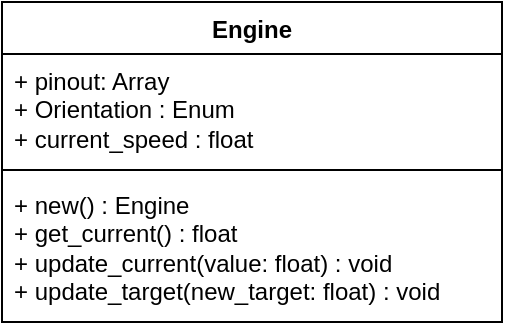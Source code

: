 <mxfile>
    <diagram id="o65QjkDQIr4tQqGDWxgg" name="Page-1">
        <mxGraphModel dx="1146" dy="580" grid="1" gridSize="10" guides="1" tooltips="1" connect="1" arrows="1" fold="1" page="1" pageScale="1" pageWidth="827" pageHeight="1169" math="0" shadow="0">
            <root>
                <mxCell id="0"/>
                <mxCell id="1" parent="0"/>
                <mxCell id="2" value="Engine" style="swimlane;fontStyle=1;align=center;verticalAlign=top;childLayout=stackLayout;horizontal=1;startSize=26;horizontalStack=0;resizeParent=1;resizeParentMax=0;resizeLast=0;collapsible=1;marginBottom=0;whiteSpace=wrap;html=1;" vertex="1" parent="1">
                    <mxGeometry x="40" y="40" width="250" height="160" as="geometry"/>
                </mxCell>
                <mxCell id="3" value="+ pinout: Array&lt;div&gt;+ Orientation : Enum&lt;/div&gt;&lt;div&gt;+ current_speed : float&lt;/div&gt;" style="text;strokeColor=none;fillColor=none;align=left;verticalAlign=top;spacingLeft=4;spacingRight=4;overflow=hidden;rotatable=0;points=[[0,0.5],[1,0.5]];portConstraint=eastwest;whiteSpace=wrap;html=1;" vertex="1" parent="2">
                    <mxGeometry y="26" width="250" height="54" as="geometry"/>
                </mxCell>
                <mxCell id="4" value="" style="line;strokeWidth=1;fillColor=none;align=left;verticalAlign=middle;spacingTop=-1;spacingLeft=3;spacingRight=3;rotatable=0;labelPosition=right;points=[];portConstraint=eastwest;strokeColor=inherit;" vertex="1" parent="2">
                    <mxGeometry y="80" width="250" height="8" as="geometry"/>
                </mxCell>
                <mxCell id="5" value="+ new() : Engine&lt;div&gt;+ get_current() : float&lt;/div&gt;&lt;div&gt;+ update_current(value: float) : void&lt;/div&gt;&lt;div&gt;+ update_target(new_target: float) : void&lt;/div&gt;" style="text;strokeColor=none;fillColor=none;align=left;verticalAlign=top;spacingLeft=4;spacingRight=4;overflow=hidden;rotatable=0;points=[[0,0.5],[1,0.5]];portConstraint=eastwest;whiteSpace=wrap;html=1;" vertex="1" parent="2">
                    <mxGeometry y="88" width="250" height="72" as="geometry"/>
                </mxCell>
            </root>
        </mxGraphModel>
    </diagram>
</mxfile>